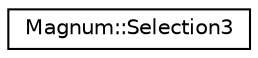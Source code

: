 digraph "圖形化之類別階層"
{
  edge [fontname="Helvetica",fontsize="10",labelfontname="Helvetica",labelfontsize="10"];
  node [fontname="Helvetica",fontsize="10",shape=record];
  rankdir="LR";
  Node1 [label="Magnum::Selection3",height=0.2,width=0.4,color="black", fillcolor="white", style="filled",URL="$class_magnum_1_1_selection3.html"];
}
